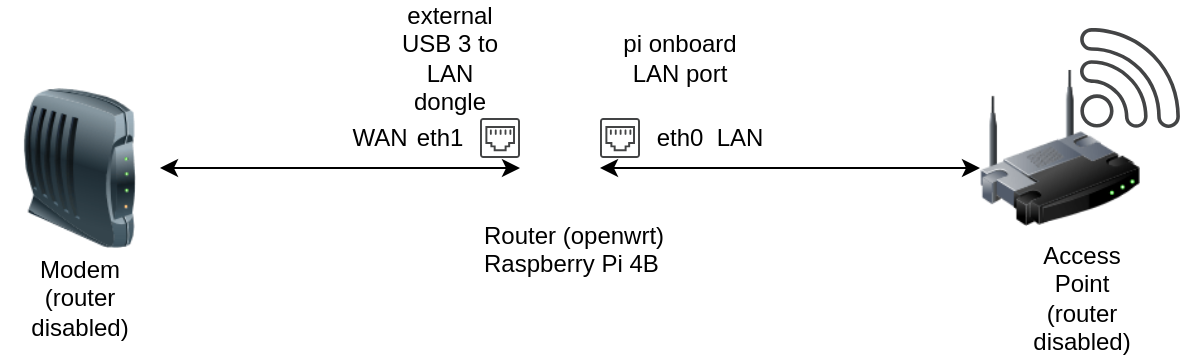 <mxfile version="21.0.6" type="device"><diagram name="Page-1" id="EldhIoCnvmS2X6LWe9rA"><mxGraphModel dx="1306" dy="837" grid="1" gridSize="10" guides="1" tooltips="1" connect="1" arrows="1" fold="1" page="1" pageScale="1" pageWidth="850" pageHeight="1100" math="0" shadow="0"><root><mxCell id="0"/><mxCell id="1" parent="0"/><mxCell id="PxpAApCseYtSq1UY4rPy-1" value="" style="image;html=1;image=img/lib/clip_art/networking/Modem_128x128.png" parent="1" vertex="1"><mxGeometry x="80" y="160" width="80" height="80" as="geometry"/></mxCell><mxCell id="PxpAApCseYtSq1UY4rPy-2" value="" style="image;html=1;image=img/lib/clip_art/networking/Wireless_Router_128x128.png" parent="1" vertex="1"><mxGeometry x="570" y="150" width="80" height="80" as="geometry"/></mxCell><mxCell id="PxpAApCseYtSq1UY4rPy-5" value="" style="shape=image;html=1;verticalAlign=top;verticalLabelPosition=bottom;labelBackgroundColor=#ffffff;imageAspect=0;aspect=fixed;image=https://cdn1.iconfinder.com/data/icons/fruit-136/64/Fruit_iconfree_Filled_Outline_raspberry-healthy-organic-food-fruit_icon-128.png" parent="1" vertex="1"><mxGeometry x="340" y="180" width="40" height="40" as="geometry"/></mxCell><mxCell id="PxpAApCseYtSq1UY4rPy-8" value="" style="endArrow=classic;startArrow=classic;html=1;rounded=0;exitX=1;exitY=0.5;exitDx=0;exitDy=0;entryX=0;entryY=0.5;entryDx=0;entryDy=0;" parent="1" source="PxpAApCseYtSq1UY4rPy-1" target="PxpAApCseYtSq1UY4rPy-5" edge="1"><mxGeometry width="50" height="50" relative="1" as="geometry"><mxPoint x="180" y="200" as="sourcePoint"/><mxPoint x="330" y="210" as="targetPoint"/></mxGeometry></mxCell><mxCell id="PxpAApCseYtSq1UY4rPy-9" value="" style="endArrow=classic;startArrow=classic;html=1;rounded=0;exitX=1;exitY=0.5;exitDx=0;exitDy=0;entryX=0;entryY=0.625;entryDx=0;entryDy=0;entryPerimeter=0;" parent="1" source="PxpAApCseYtSq1UY4rPy-5" target="PxpAApCseYtSq1UY4rPy-2" edge="1"><mxGeometry width="50" height="50" relative="1" as="geometry"><mxPoint x="390" y="200" as="sourcePoint"/><mxPoint x="530" y="200" as="targetPoint"/></mxGeometry></mxCell><mxCell id="PxpAApCseYtSq1UY4rPy-15" value="&lt;div&gt;Modem (router disabled)&lt;/div&gt;" style="text;html=1;strokeColor=none;fillColor=none;align=center;verticalAlign=middle;whiteSpace=wrap;rounded=0;" parent="1" vertex="1"><mxGeometry x="90" y="250" width="60" height="30" as="geometry"/></mxCell><mxCell id="PxpAApCseYtSq1UY4rPy-16" value="Access Point (router disabled)" style="text;html=1;strokeColor=none;fillColor=none;align=center;verticalAlign=middle;whiteSpace=wrap;rounded=0;" parent="1" vertex="1"><mxGeometry x="601" y="255" width="40" height="20" as="geometry"/></mxCell><mxCell id="PxpAApCseYtSq1UY4rPy-17" value="&lt;div&gt;Router (openwrt)&lt;/div&gt;&lt;div&gt;Raspberry Pi 4B&lt;/div&gt;" style="text;whiteSpace=wrap;html=1;" parent="1" vertex="1"><mxGeometry x="320" y="220" width="100" height="20" as="geometry"/></mxCell><mxCell id="PxpAApCseYtSq1UY4rPy-27" value="" style="group" parent="1" vertex="1" connectable="0"><mxGeometry x="380" y="170" width="70" height="30" as="geometry"/></mxCell><mxCell id="PxpAApCseYtSq1UY4rPy-11" value="" style="sketch=0;pointerEvents=1;shadow=0;dashed=0;html=1;strokeColor=none;fillColor=#434445;aspect=fixed;labelPosition=center;verticalLabelPosition=bottom;verticalAlign=top;align=center;outlineConnect=0;shape=mxgraph.vvd.ethernet_port;" parent="PxpAApCseYtSq1UY4rPy-27" vertex="1"><mxGeometry y="5" width="20" height="20" as="geometry"/></mxCell><mxCell id="PxpAApCseYtSq1UY4rPy-12" value="eth0" style="text;html=1;strokeColor=none;fillColor=none;align=center;verticalAlign=middle;whiteSpace=wrap;rounded=0;" parent="PxpAApCseYtSq1UY4rPy-27" vertex="1"><mxGeometry x="10" width="60" height="30" as="geometry"/></mxCell><mxCell id="PxpAApCseYtSq1UY4rPy-29" value="" style="group" parent="1" vertex="1" connectable="0"><mxGeometry x="270" y="170" width="70" height="30" as="geometry"/></mxCell><mxCell id="PxpAApCseYtSq1UY4rPy-10" value="" style="sketch=0;pointerEvents=1;shadow=0;dashed=0;html=1;strokeColor=none;fillColor=#434445;aspect=fixed;labelPosition=center;verticalLabelPosition=bottom;verticalAlign=top;align=center;outlineConnect=0;shape=mxgraph.vvd.ethernet_port;" parent="PxpAApCseYtSq1UY4rPy-29" vertex="1"><mxGeometry x="50" y="5" width="20" height="20" as="geometry"/></mxCell><mxCell id="PxpAApCseYtSq1UY4rPy-13" value="eth1" style="text;html=1;strokeColor=none;fillColor=none;align=center;verticalAlign=middle;whiteSpace=wrap;rounded=0;" parent="PxpAApCseYtSq1UY4rPy-29" vertex="1"><mxGeometry width="60" height="30" as="geometry"/></mxCell><mxCell id="PxpAApCseYtSq1UY4rPy-30" value="WAN" style="text;html=1;strokeColor=none;fillColor=none;align=center;verticalAlign=middle;whiteSpace=wrap;rounded=0;" parent="1" vertex="1"><mxGeometry x="240" y="170" width="60" height="30" as="geometry"/></mxCell><mxCell id="PxpAApCseYtSq1UY4rPy-31" value="LAN" style="text;html=1;strokeColor=none;fillColor=none;align=center;verticalAlign=middle;whiteSpace=wrap;rounded=0;" parent="1" vertex="1"><mxGeometry x="420" y="170" width="60" height="30" as="geometry"/></mxCell><mxCell id="PxpAApCseYtSq1UY4rPy-32" value="" style="sketch=0;pointerEvents=1;shadow=0;dashed=0;html=1;strokeColor=none;fillColor=#434445;aspect=fixed;labelPosition=center;verticalLabelPosition=bottom;verticalAlign=top;align=center;outlineConnect=0;shape=mxgraph.vvd.wi_fi;" parent="1" vertex="1"><mxGeometry x="620" y="130" width="50" height="50" as="geometry"/></mxCell><mxCell id="PxpAApCseYtSq1UY4rPy-33" value="&lt;div&gt;external USB 3 to LAN dongle&lt;/div&gt;" style="text;html=1;strokeColor=none;fillColor=none;align=center;verticalAlign=middle;whiteSpace=wrap;rounded=0;" parent="1" vertex="1"><mxGeometry x="275" y="130" width="60" height="30" as="geometry"/></mxCell><mxCell id="PxpAApCseYtSq1UY4rPy-36" value="pi onboard LAN port" style="text;html=1;strokeColor=none;fillColor=none;align=center;verticalAlign=middle;whiteSpace=wrap;rounded=0;" parent="1" vertex="1"><mxGeometry x="390" y="130" width="60" height="30" as="geometry"/></mxCell></root></mxGraphModel></diagram></mxfile>